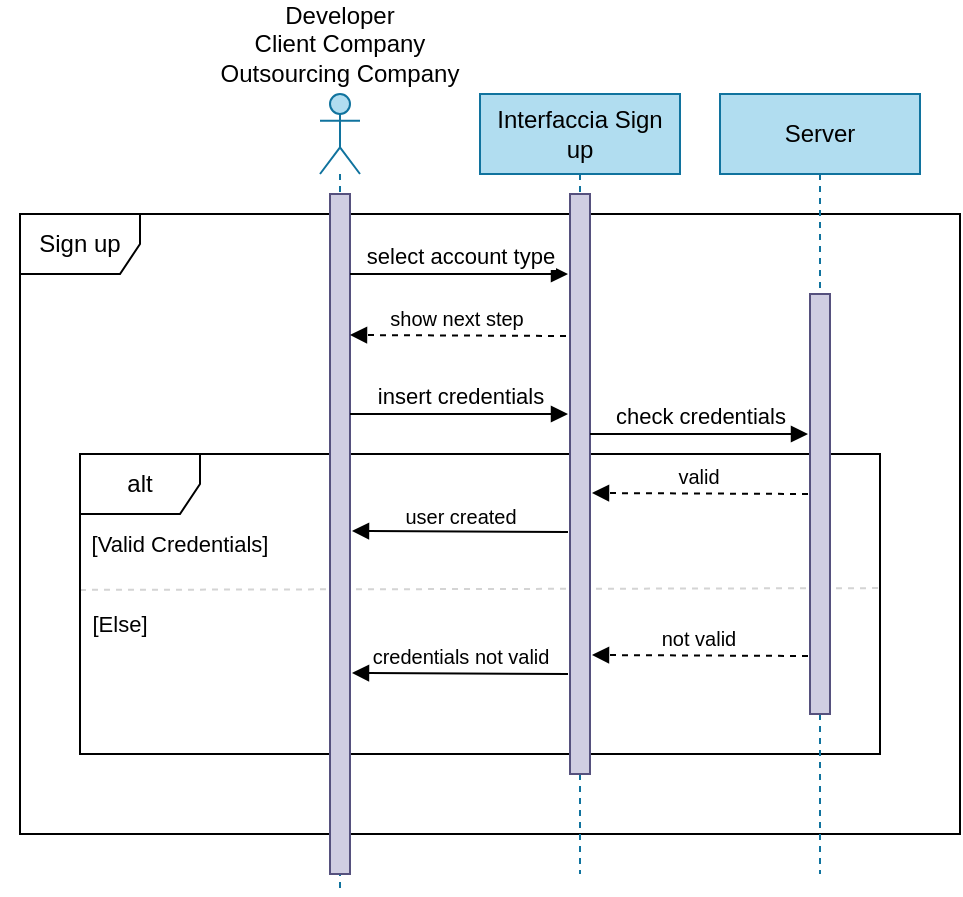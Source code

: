 <mxfile version="21.0.6" type="github"><diagram name="Pagina-1" id="Y2YuCjnhvYk35bawQcQg"><mxGraphModel dx="909" dy="563" grid="1" gridSize="10" guides="1" tooltips="1" connect="1" arrows="1" fold="1" page="1" pageScale="1" pageWidth="827" pageHeight="1169" math="0" shadow="0"><root><mxCell id="0"/><mxCell id="1" parent="0"/><mxCell id="4nuIUH2IeNfiODjV9f37-1" value="" style="endArrow=none;dashed=1;html=1;rounded=0;exitX=0;exitY=0.453;exitDx=0;exitDy=0;exitPerimeter=0;entryX=1.002;entryY=0.447;entryDx=0;entryDy=0;entryPerimeter=0;fillColor=#bac8d3;strokeColor=#D4D4D4;" edge="1" parent="1" source="4nuIUH2IeNfiODjV9f37-2" target="4nuIUH2IeNfiODjV9f37-2"><mxGeometry width="50" height="50" relative="1" as="geometry"><mxPoint x="280" y="330" as="sourcePoint"/><mxPoint x="330" y="280" as="targetPoint"/></mxGeometry></mxCell><mxCell id="4nuIUH2IeNfiODjV9f37-2" value="alt" style="shape=umlFrame;whiteSpace=wrap;html=1;pointerEvents=0;" vertex="1" parent="1"><mxGeometry x="70" y="270" width="400" height="150" as="geometry"/></mxCell><mxCell id="4nuIUH2IeNfiODjV9f37-3" value="Sign up" style="shape=umlFrame;whiteSpace=wrap;html=1;pointerEvents=0;" vertex="1" parent="1"><mxGeometry x="40" y="150" width="470" height="310" as="geometry"/></mxCell><mxCell id="4nuIUH2IeNfiODjV9f37-4" value="" style="shape=umlLifeline;perimeter=lifelinePerimeter;whiteSpace=wrap;html=1;container=1;dropTarget=0;collapsible=0;recursiveResize=0;outlineConnect=0;portConstraint=eastwest;newEdgeStyle={&quot;edgeStyle&quot;:&quot;elbowEdgeStyle&quot;,&quot;elbow&quot;:&quot;vertical&quot;,&quot;curved&quot;:0,&quot;rounded&quot;:0};participant=umlActor;fillColor=#b1ddf0;strokeColor=#10739e;" vertex="1" parent="1"><mxGeometry x="190" y="90" width="20" height="400" as="geometry"/></mxCell><mxCell id="4nuIUH2IeNfiODjV9f37-5" value="" style="html=1;points=[];perimeter=orthogonalPerimeter;outlineConnect=0;targetShapes=umlLifeline;portConstraint=eastwest;newEdgeStyle={&quot;edgeStyle&quot;:&quot;elbowEdgeStyle&quot;,&quot;elbow&quot;:&quot;vertical&quot;,&quot;curved&quot;:0,&quot;rounded&quot;:0};fillColor=#d0cee2;strokeColor=#56517e;" vertex="1" parent="4nuIUH2IeNfiODjV9f37-4"><mxGeometry x="5" y="50" width="10" height="340" as="geometry"/></mxCell><mxCell id="4nuIUH2IeNfiODjV9f37-6" value="Interfaccia Sign up" style="shape=umlLifeline;perimeter=lifelinePerimeter;whiteSpace=wrap;html=1;container=1;dropTarget=0;collapsible=0;recursiveResize=0;outlineConnect=0;portConstraint=eastwest;newEdgeStyle={&quot;edgeStyle&quot;:&quot;elbowEdgeStyle&quot;,&quot;elbow&quot;:&quot;vertical&quot;,&quot;curved&quot;:0,&quot;rounded&quot;:0};fillColor=#b1ddf0;strokeColor=#10739e;" vertex="1" parent="1"><mxGeometry x="270" y="90" width="100" height="390" as="geometry"/></mxCell><mxCell id="4nuIUH2IeNfiODjV9f37-7" value="" style="html=1;points=[];perimeter=orthogonalPerimeter;outlineConnect=0;targetShapes=umlLifeline;portConstraint=eastwest;newEdgeStyle={&quot;edgeStyle&quot;:&quot;elbowEdgeStyle&quot;,&quot;elbow&quot;:&quot;vertical&quot;,&quot;curved&quot;:0,&quot;rounded&quot;:0};fillColor=#d0cee2;strokeColor=#56517e;" vertex="1" parent="4nuIUH2IeNfiODjV9f37-6"><mxGeometry x="45" y="50" width="10" height="290" as="geometry"/></mxCell><mxCell id="4nuIUH2IeNfiODjV9f37-8" value="Server" style="shape=umlLifeline;perimeter=lifelinePerimeter;whiteSpace=wrap;html=1;container=1;dropTarget=0;collapsible=0;recursiveResize=0;outlineConnect=0;portConstraint=eastwest;newEdgeStyle={&quot;edgeStyle&quot;:&quot;elbowEdgeStyle&quot;,&quot;elbow&quot;:&quot;vertical&quot;,&quot;curved&quot;:0,&quot;rounded&quot;:0};fillColor=#b1ddf0;strokeColor=#10739e;" vertex="1" parent="1"><mxGeometry x="390" y="90" width="100" height="390" as="geometry"/></mxCell><mxCell id="4nuIUH2IeNfiODjV9f37-9" value="" style="html=1;points=[];perimeter=orthogonalPerimeter;outlineConnect=0;targetShapes=umlLifeline;portConstraint=eastwest;newEdgeStyle={&quot;edgeStyle&quot;:&quot;elbowEdgeStyle&quot;,&quot;elbow&quot;:&quot;vertical&quot;,&quot;curved&quot;:0,&quot;rounded&quot;:0};fillColor=#d0cee2;strokeColor=#56517e;" vertex="1" parent="4nuIUH2IeNfiODjV9f37-8"><mxGeometry x="45" y="100" width="10" height="210" as="geometry"/></mxCell><mxCell id="4nuIUH2IeNfiODjV9f37-10" value="select account type" style="html=1;verticalAlign=bottom;endArrow=block;edgeStyle=elbowEdgeStyle;elbow=vertical;curved=0;rounded=0;" edge="1" parent="1" source="4nuIUH2IeNfiODjV9f37-5"><mxGeometry x="0.012" width="80" relative="1" as="geometry"><mxPoint x="210" y="200.16" as="sourcePoint"/><mxPoint x="314" y="180" as="targetPoint"/><mxPoint as="offset"/><Array as="points"><mxPoint x="280" y="180"/><mxPoint x="250" y="180"/><mxPoint x="270" y="200"/></Array></mxGeometry></mxCell><mxCell id="4nuIUH2IeNfiODjV9f37-12" value="&lt;font style=&quot;font-size: 11px;&quot;&gt;[Valid Credentials]&lt;/font&gt;" style="text;html=1;strokeColor=none;fillColor=none;align=center;verticalAlign=middle;whiteSpace=wrap;rounded=0;" vertex="1" parent="1"><mxGeometry x="70" y="300" width="100" height="30" as="geometry"/></mxCell><mxCell id="4nuIUH2IeNfiODjV9f37-13" value="&lt;span style=&quot;font-size: 11px;&quot;&gt;[Else]&lt;/span&gt;" style="text;html=1;strokeColor=none;fillColor=none;align=center;verticalAlign=middle;whiteSpace=wrap;rounded=0;" vertex="1" parent="1"><mxGeometry x="30" y="340" width="120" height="30" as="geometry"/></mxCell><mxCell id="4nuIUH2IeNfiODjV9f37-14" value="&lt;font style=&quot;font-size: 10px;&quot;&gt;valid&lt;/font&gt;" style="html=1;verticalAlign=bottom;endArrow=block;edgeStyle=elbowEdgeStyle;elbow=vertical;curved=0;rounded=0;dashed=1;" edge="1" parent="1"><mxGeometry x="0.022" width="80" relative="1" as="geometry"><mxPoint x="434" y="290" as="sourcePoint"/><mxPoint x="326" y="289" as="targetPoint"/><mxPoint as="offset"/></mxGeometry></mxCell><mxCell id="4nuIUH2IeNfiODjV9f37-15" value="&lt;font style=&quot;font-size: 10px;&quot;&gt;not valid&lt;/font&gt;" style="html=1;verticalAlign=bottom;endArrow=block;edgeStyle=elbowEdgeStyle;elbow=vertical;curved=0;rounded=0;dashed=1;" edge="1" parent="1"><mxGeometry x="0.023" width="80" relative="1" as="geometry"><mxPoint x="434" y="371" as="sourcePoint"/><mxPoint x="326" y="370" as="targetPoint"/><mxPoint as="offset"/></mxGeometry></mxCell><mxCell id="4nuIUH2IeNfiODjV9f37-16" value="&lt;font style=&quot;font-size: 10px;&quot;&gt;user created&lt;/font&gt;" style="html=1;verticalAlign=bottom;endArrow=block;edgeStyle=elbowEdgeStyle;elbow=vertical;curved=0;rounded=0;" edge="1" parent="1"><mxGeometry x="-0.004" y="1" width="80" relative="1" as="geometry"><mxPoint x="314" y="309" as="sourcePoint"/><mxPoint x="206" y="308" as="targetPoint"/><mxPoint as="offset"/></mxGeometry></mxCell><mxCell id="4nuIUH2IeNfiODjV9f37-17" value="&lt;font style=&quot;font-size: 10px;&quot;&gt;credentials not valid&lt;/font&gt;" style="html=1;verticalAlign=bottom;endArrow=block;edgeStyle=elbowEdgeStyle;elbow=vertical;curved=0;rounded=0;" edge="1" parent="1"><mxGeometry x="0.001" width="80" relative="1" as="geometry"><mxPoint x="314" y="380" as="sourcePoint"/><mxPoint x="206" y="379" as="targetPoint"/><mxPoint as="offset"/></mxGeometry></mxCell><mxCell id="4nuIUH2IeNfiODjV9f37-18" value="Developer&lt;br&gt;Client Company&lt;br&gt;Outsourcing Company" style="text;html=1;strokeColor=none;fillColor=none;align=center;verticalAlign=middle;whiteSpace=wrap;rounded=0;" vertex="1" parent="1"><mxGeometry x="135" y="50" width="130" height="30" as="geometry"/></mxCell><mxCell id="4nuIUH2IeNfiODjV9f37-19" value="&lt;font style=&quot;font-size: 10px;&quot;&gt;show next step&lt;/font&gt;" style="html=1;verticalAlign=bottom;endArrow=block;edgeStyle=elbowEdgeStyle;elbow=vertical;curved=0;rounded=0;dashed=1;" edge="1" parent="1"><mxGeometry x="0.025" width="80" relative="1" as="geometry"><mxPoint x="313" y="211" as="sourcePoint"/><mxPoint x="205" y="210" as="targetPoint"/><mxPoint as="offset"/></mxGeometry></mxCell><mxCell id="4nuIUH2IeNfiODjV9f37-23" value="check credentials&lt;br&gt;" style="html=1;verticalAlign=bottom;endArrow=block;edgeStyle=elbowEdgeStyle;elbow=vertical;curved=0;rounded=0;" edge="1" parent="1"><mxGeometry x="0.009" width="80" relative="1" as="geometry"><mxPoint x="325" y="260" as="sourcePoint"/><mxPoint x="434" y="260" as="targetPoint"/><mxPoint as="offset"/><Array as="points"><mxPoint x="400" y="260"/><mxPoint x="370" y="260"/><mxPoint x="390" y="280"/></Array></mxGeometry></mxCell><mxCell id="4nuIUH2IeNfiODjV9f37-24" value="insert credentials" style="html=1;verticalAlign=bottom;endArrow=block;edgeStyle=elbowEdgeStyle;elbow=vertical;curved=0;rounded=0;" edge="1" parent="1"><mxGeometry x="0.009" width="80" relative="1" as="geometry"><mxPoint x="205" y="250" as="sourcePoint"/><mxPoint x="314" y="250" as="targetPoint"/><mxPoint as="offset"/><Array as="points"><mxPoint x="280" y="250"/><mxPoint x="250" y="250"/><mxPoint x="270" y="270"/></Array></mxGeometry></mxCell></root></mxGraphModel></diagram></mxfile>